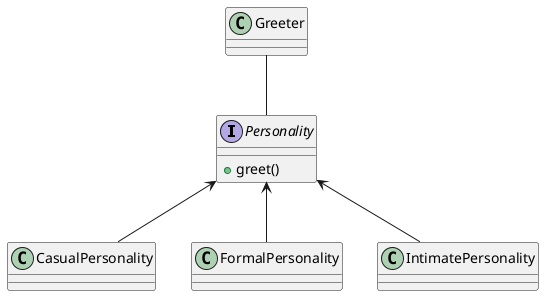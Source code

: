 @startuml
interface Personality{
+ greet()
}

class CasualPersonality{
}
class FormalPersonality{
}
class IntimatePersonality{
}

Personality <-- CasualPersonality
Personality <-- FormalPersonality
Personality <-- IntimatePersonality

class Greeter{
}

Greeter -- Personality



@enduml